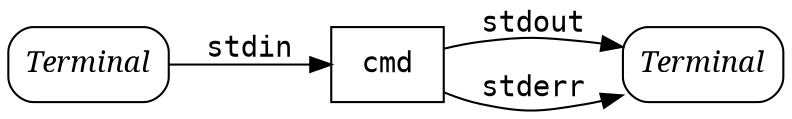 digraph setup {
	graph [rankdir = LR]
	TTYI [label=<Terminal>, fontname="italic", shape=box, style=rounded]
	TTYO [label=<Terminal>, fontname="italic", shape=box, style=rounded]
	CMD [label=<cmd>, fontname="courier", shape=box]
	TTYI -> CMD [label=<stdin>, fontname="courier"]
	CMD -> TTYO [label=<stdout>, fontname="courier"]
	CMD -> TTYO [style=invis]
	CMD -> TTYO [label=<stderr>, fontname="courier"]
}

digraph goal {
	graph [rankdir = LR]
	TTYI [label=<Terminal>, fontname="italic", shape=box, style=rounded]
	FILE [label=<file>, fontname="courier", shape=cylinder]
	CMD [label=<cmd>, fontname="courier", shape=box]
	TTYI -> CMD [label=<stdin>, fontname="courier"]
	CMD -> FILE [label=<stdout>, fontname="courier"]
	CMD -> FILE [style=invis]
	CMD -> FILE [label=<stderr>, fontname="courier"]
}

digraph stderr_wrong1 {
	graph [rankdir = LR]
	TTYI [label=<Terminal>, fontname="italic", shape=box, style=rounded]
	subgraph cluster_0 
	{
		label=<Terminal>
		fontname="italic"
		shape=box
		style=rounded
		TTYO1 [label=<>, shape=box, style=dashed]
		TTYO2 [label=<>, shape=box, style=dashed]
	}
	CMD [label=<cmd>, fontname="courier", shape=box]
	TTYI -> CMD [label=<stdin>, fontname="courier"]
	CMD -> TTYO1 [label=<stdout>, fontname="courier"]
	CMD -> TTYO2 [label=<stderr>, fontname="courier"]
}

digraph stderr_wrong2 {
	graph [rankdir = LR]
	compound=true
	TTYI [label=<Terminal>, fontname="italic", shape=box, style=rounded]
	subgraph cluster_0 
	{
		label=<Terminal>
		fontname="italic"
		shape=box
		style=rounded
		TTYO1 [label=<>, shape=box, style=dashed]
		TTYO2 [label=<>, shape=box, style=dashed]
	}
	CMD [label=<cmd>, fontname="courier", shape=box]
	TTYI -> CMD [label=<stdin>, fontname="courier"]
	CMD -> TTYO1 [label=<stdout>, fontname="courier"]
	CMD -> TTYO1 [label=<stderr>, fontname="courier"]
	CMD -> TTYO2 [style=invis]
}

digraph stderr_wrong3 {
	graph [rankdir = LR]
	TTYI [label=<Terminal>, fontname="italic", shape=box, style=rounded]
	FILE [label=<file>, fontname="courier", shape=cylinder]
	subgraph cluster_0 
	{
		label=<Terminal>
		fontname="italic"
		shape=box
		style=rounded
		TTYO1 [label=<>, shape=box, style=dashed]
		TTYO2 [label=<>, shape=box, style=dashed]
	}
	CMD [label=<cmd>, fontname="courier", shape=box]
	TTYI -> CMD [label=<stdin>, fontname="courier"]
	CMD -> TTYO1 [style=invis]
	CMD -> TTYO1 [label=<stderr>, fontname="courier"]
	CMD -> TTYO2 [style=invis]
	CMD -> FILE [label=<stdout>, fontname="courier"]
}

digraph stderr_right1 {
	graph [rankdir = LR]
	TTYI [label=<Terminal>, fontname="italic", shape=box, style=rounded]
	subgraph cluster_0 
	{
		label=<Terminal>
		fontname="italic"
		shape=box
		style=rounded
		TTYO1 [label=<>, shape=box, style=dashed]
		TTYO2 [label=<>, shape=box, style=dashed]
	}
	CMD [label=<cmd>, fontname="courier", shape=box]
	TTYI -> CMD [label=<stdin>, fontname="courier"]
	CMD -> TTYO1 [label=<stdout>, fontname="courier"]
	CMD -> TTYO2 [label=<stderr>, fontname="courier"]
}

digraph stderr_right2 {
	graph [rankdir = LR]
	TTYI [label=<Terminal>, fontname="italic", shape=box, style=rounded]
	FILE [label=<file>, fontname="courier", shape=cylinder]
	subgraph cluster_0 
	{
		label=<Terminal>
		fontname="italic"
		shape=box
		style=rounded
		TTYO1 [label=<>, shape=box, style=dashed]
		TTYO2 [label=<>, shape=box, style=dashed]
	}
	CMD [label=<cmd>, fontname="courier", shape=box]
	TTYI -> CMD [label=<stdin>, fontname="courier"]
	CMD -> FILE [label=<stdout>, fontname="courier"]
	CMD -> TTYO1 [style=invis]
	CMD -> TTYO2 [label=<stderr>, fontname="courier"]
}

digraph stderr_right3 {
	graph [rankdir = LR]
	TTYI [label=<Terminal>, fontname="italic", shape=box, style=rounded]
	FILE [label=<file>, fontname="courier", shape=cylinder]
	subgraph cluster_0 
	{
		label=<Terminal>
		fontname="italic"
		shape=box
		style=rounded
		TTYO1 [label=<>, shape=box, style=dashed]
		TTYO2 [label=<>, shape=box, style=dashed]
	}
	CMD [label=<cmd>, fontname="courier", shape=box]
	TTYI -> CMD [label=<stdin>, fontname="courier"]
	CMD -> TTYO1 [style=invis]
	CMD -> TTYO2 [style=invis]
	CMD -> FILE [label=<stdout>, fontname="courier"]
	CMD -> FILE [label=<stderr>, fontname="courier"]
}
